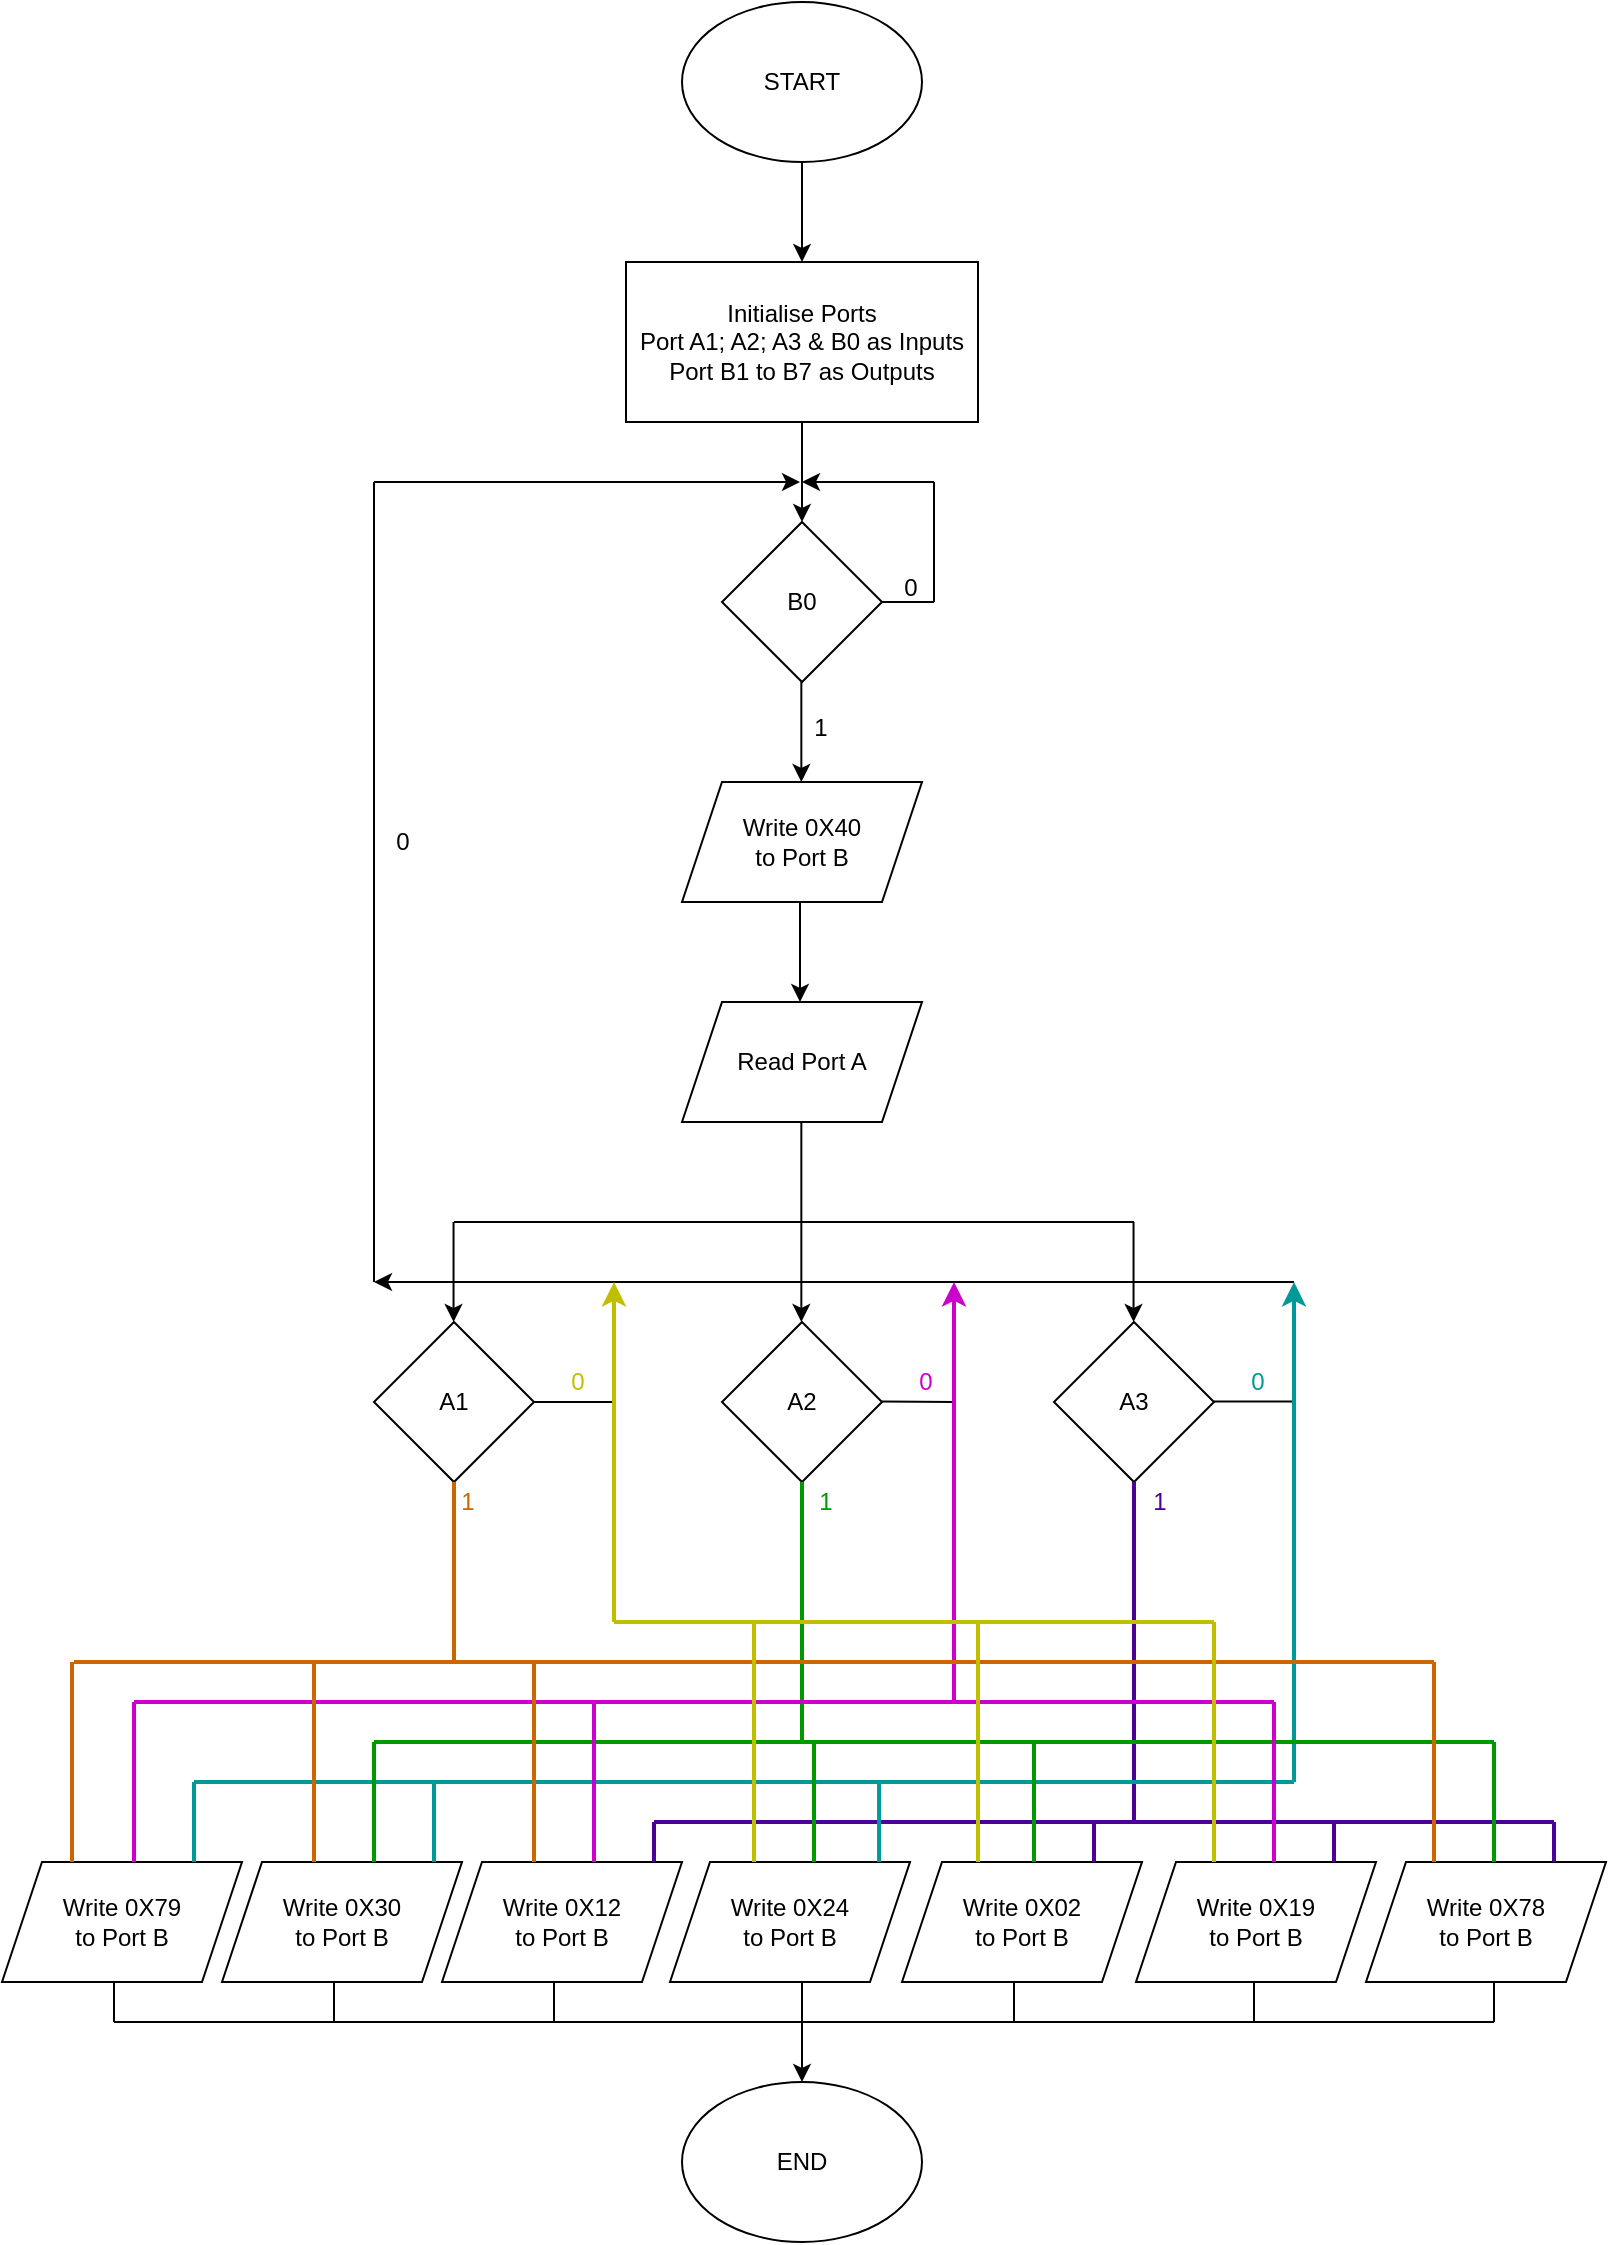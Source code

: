 <mxfile version="15.5.5" type="github">
  <diagram id="2pEouSZ9wKq7gcdtCTwb" name="Page-1">
    <mxGraphModel dx="1422" dy="800" grid="1" gridSize="10" guides="1" tooltips="1" connect="1" arrows="1" fold="1" page="1" pageScale="1" pageWidth="827" pageHeight="1169" math="0" shadow="0">
      <root>
        <mxCell id="0" />
        <mxCell id="1" parent="0" />
        <mxCell id="9st3D3L7WboSmYXunYGg-1" value="START" style="ellipse;whiteSpace=wrap;html=1;" parent="1" vertex="1">
          <mxGeometry x="365" y="25" width="120" height="80" as="geometry" />
        </mxCell>
        <mxCell id="9st3D3L7WboSmYXunYGg-2" value="Initialise Ports&lt;br&gt;Port A1; A2; A3 &amp;amp; B0 as Inputs&lt;br&gt;Port B1 to B7 as Outputs" style="rounded=0;whiteSpace=wrap;html=1;" parent="1" vertex="1">
          <mxGeometry x="337" y="155" width="176" height="80" as="geometry" />
        </mxCell>
        <mxCell id="9st3D3L7WboSmYXunYGg-4" value="B0" style="rhombus;whiteSpace=wrap;html=1;" parent="1" vertex="1">
          <mxGeometry x="385" y="285" width="80" height="80" as="geometry" />
        </mxCell>
        <mxCell id="9st3D3L7WboSmYXunYGg-5" value="Read Port A" style="shape=parallelogram;perimeter=parallelogramPerimeter;whiteSpace=wrap;html=1;fixedSize=1;" parent="1" vertex="1">
          <mxGeometry x="365" y="525" width="120" height="60" as="geometry" />
        </mxCell>
        <mxCell id="9st3D3L7WboSmYXunYGg-6" value="A3" style="rhombus;whiteSpace=wrap;html=1;" parent="1" vertex="1">
          <mxGeometry x="551" y="685" width="80" height="80" as="geometry" />
        </mxCell>
        <mxCell id="9st3D3L7WboSmYXunYGg-7" value="A2" style="rhombus;whiteSpace=wrap;html=1;" parent="1" vertex="1">
          <mxGeometry x="385" y="685" width="80" height="80" as="geometry" />
        </mxCell>
        <mxCell id="9st3D3L7WboSmYXunYGg-8" value="A1" style="rhombus;whiteSpace=wrap;html=1;" parent="1" vertex="1">
          <mxGeometry x="211" y="685" width="80" height="80" as="geometry" />
        </mxCell>
        <mxCell id="9st3D3L7WboSmYXunYGg-9" value="Write 0X78&lt;br&gt;to Port B" style="shape=parallelogram;perimeter=parallelogramPerimeter;whiteSpace=wrap;html=1;fixedSize=1;" parent="1" vertex="1">
          <mxGeometry x="707" y="955" width="120" height="60" as="geometry" />
        </mxCell>
        <mxCell id="9st3D3L7WboSmYXunYGg-10" value="Write 0X19&lt;br&gt;to Port B" style="shape=parallelogram;perimeter=parallelogramPerimeter;whiteSpace=wrap;html=1;fixedSize=1;" parent="1" vertex="1">
          <mxGeometry x="592" y="955" width="120" height="60" as="geometry" />
        </mxCell>
        <mxCell id="9st3D3L7WboSmYXunYGg-11" value="Write 0X02&lt;br&gt;to Port B" style="shape=parallelogram;perimeter=parallelogramPerimeter;whiteSpace=wrap;html=1;fixedSize=1;" parent="1" vertex="1">
          <mxGeometry x="475" y="955" width="120" height="60" as="geometry" />
        </mxCell>
        <mxCell id="9st3D3L7WboSmYXunYGg-12" value="Write 0X24&lt;br&gt;to Port B" style="shape=parallelogram;perimeter=parallelogramPerimeter;whiteSpace=wrap;html=1;fixedSize=1;" parent="1" vertex="1">
          <mxGeometry x="359" y="955" width="120" height="60" as="geometry" />
        </mxCell>
        <mxCell id="9st3D3L7WboSmYXunYGg-13" value="Write 0X12&lt;br&gt;to Port B" style="shape=parallelogram;perimeter=parallelogramPerimeter;whiteSpace=wrap;html=1;fixedSize=1;" parent="1" vertex="1">
          <mxGeometry x="245" y="955" width="120" height="60" as="geometry" />
        </mxCell>
        <mxCell id="9st3D3L7WboSmYXunYGg-14" value="Write 0X30&lt;br&gt;to Port B" style="shape=parallelogram;perimeter=parallelogramPerimeter;whiteSpace=wrap;html=1;fixedSize=1;" parent="1" vertex="1">
          <mxGeometry x="135" y="955" width="120" height="60" as="geometry" />
        </mxCell>
        <mxCell id="9st3D3L7WboSmYXunYGg-15" value="Write 0X79&lt;br&gt;to Port B" style="shape=parallelogram;perimeter=parallelogramPerimeter;whiteSpace=wrap;html=1;fixedSize=1;" parent="1" vertex="1">
          <mxGeometry x="25" y="955" width="120" height="60" as="geometry" />
        </mxCell>
        <mxCell id="9st3D3L7WboSmYXunYGg-16" value="END" style="ellipse;whiteSpace=wrap;html=1;" parent="1" vertex="1">
          <mxGeometry x="365" y="1065" width="120" height="80" as="geometry" />
        </mxCell>
        <mxCell id="9st3D3L7WboSmYXunYGg-17" value="Write 0X40&lt;br&gt;to Port B" style="shape=parallelogram;perimeter=parallelogramPerimeter;whiteSpace=wrap;html=1;fixedSize=1;" parent="1" vertex="1">
          <mxGeometry x="365" y="415" width="120" height="60" as="geometry" />
        </mxCell>
        <mxCell id="9st3D3L7WboSmYXunYGg-18" value="" style="endArrow=classic;html=1;rounded=0;entryX=0.5;entryY=0;entryDx=0;entryDy=0;exitX=0.5;exitY=1;exitDx=0;exitDy=0;" parent="1" source="9st3D3L7WboSmYXunYGg-1" target="9st3D3L7WboSmYXunYGg-2" edge="1">
          <mxGeometry width="50" height="50" relative="1" as="geometry">
            <mxPoint x="425" y="115" as="sourcePoint" />
            <mxPoint x="513" y="195" as="targetPoint" />
          </mxGeometry>
        </mxCell>
        <mxCell id="9st3D3L7WboSmYXunYGg-19" value="" style="endArrow=classic;html=1;rounded=0;entryX=0.5;entryY=0;entryDx=0;entryDy=0;exitX=0.5;exitY=1;exitDx=0;exitDy=0;" parent="1" edge="1">
          <mxGeometry width="50" height="50" relative="1" as="geometry">
            <mxPoint x="425" y="235" as="sourcePoint" />
            <mxPoint x="425" y="285" as="targetPoint" />
          </mxGeometry>
        </mxCell>
        <mxCell id="9st3D3L7WboSmYXunYGg-20" value="" style="endArrow=classic;html=1;rounded=0;entryX=0.5;entryY=0;entryDx=0;entryDy=0;exitX=0.5;exitY=1;exitDx=0;exitDy=0;" parent="1" edge="1">
          <mxGeometry width="50" height="50" relative="1" as="geometry">
            <mxPoint x="424.67" y="365" as="sourcePoint" />
            <mxPoint x="424.67" y="415" as="targetPoint" />
          </mxGeometry>
        </mxCell>
        <mxCell id="9st3D3L7WboSmYXunYGg-21" value="" style="endArrow=classic;html=1;rounded=0;entryX=0.5;entryY=0;entryDx=0;entryDy=0;exitX=0.5;exitY=1;exitDx=0;exitDy=0;" parent="1" edge="1">
          <mxGeometry width="50" height="50" relative="1" as="geometry">
            <mxPoint x="424" y="475" as="sourcePoint" />
            <mxPoint x="424" y="525" as="targetPoint" />
          </mxGeometry>
        </mxCell>
        <mxCell id="9st3D3L7WboSmYXunYGg-22" value="" style="endArrow=classic;html=1;rounded=0;entryX=0.5;entryY=0;entryDx=0;entryDy=0;exitX=0.5;exitY=1;exitDx=0;exitDy=0;" parent="1" edge="1">
          <mxGeometry width="50" height="50" relative="1" as="geometry">
            <mxPoint x="250.77" y="635" as="sourcePoint" />
            <mxPoint x="250.77" y="685" as="targetPoint" />
          </mxGeometry>
        </mxCell>
        <mxCell id="9st3D3L7WboSmYXunYGg-23" value="" style="endArrow=classic;html=1;rounded=0;entryX=0.5;entryY=0;entryDx=0;entryDy=0;exitX=0.5;exitY=1;exitDx=0;exitDy=0;" parent="1" edge="1">
          <mxGeometry width="50" height="50" relative="1" as="geometry">
            <mxPoint x="590.77" y="635" as="sourcePoint" />
            <mxPoint x="590.77" y="685" as="targetPoint" />
          </mxGeometry>
        </mxCell>
        <mxCell id="9st3D3L7WboSmYXunYGg-24" value="" style="endArrow=classic;html=1;rounded=0;entryX=0.5;entryY=0;entryDx=0;entryDy=0;exitX=0.5;exitY=1;exitDx=0;exitDy=0;" parent="1" edge="1">
          <mxGeometry width="50" height="50" relative="1" as="geometry">
            <mxPoint x="424.67" y="635" as="sourcePoint" />
            <mxPoint x="424.67" y="685" as="targetPoint" />
          </mxGeometry>
        </mxCell>
        <mxCell id="9st3D3L7WboSmYXunYGg-26" value="" style="endArrow=none;html=1;rounded=0;" parent="1" edge="1">
          <mxGeometry width="50" height="50" relative="1" as="geometry">
            <mxPoint x="424.67" y="635" as="sourcePoint" />
            <mxPoint x="424.67" y="585" as="targetPoint" />
          </mxGeometry>
        </mxCell>
        <mxCell id="9st3D3L7WboSmYXunYGg-27" value="" style="endArrow=none;html=1;rounded=0;" parent="1" edge="1">
          <mxGeometry width="50" height="50" relative="1" as="geometry">
            <mxPoint x="251" y="635" as="sourcePoint" />
            <mxPoint x="591" y="635" as="targetPoint" />
          </mxGeometry>
        </mxCell>
        <mxCell id="9st3D3L7WboSmYXunYGg-28" value="" style="endArrow=none;html=1;rounded=0;exitX=1;exitY=0.5;exitDx=0;exitDy=0;" parent="1" source="9st3D3L7WboSmYXunYGg-4" edge="1">
          <mxGeometry width="50" height="50" relative="1" as="geometry">
            <mxPoint x="411" y="445" as="sourcePoint" />
            <mxPoint x="491" y="325" as="targetPoint" />
          </mxGeometry>
        </mxCell>
        <mxCell id="9st3D3L7WboSmYXunYGg-29" value="" style="endArrow=none;html=1;rounded=0;" parent="1" edge="1">
          <mxGeometry width="50" height="50" relative="1" as="geometry">
            <mxPoint x="491" y="265" as="sourcePoint" />
            <mxPoint x="491" y="325" as="targetPoint" />
          </mxGeometry>
        </mxCell>
        <mxCell id="9st3D3L7WboSmYXunYGg-30" value="" style="endArrow=classic;html=1;rounded=0;" parent="1" edge="1">
          <mxGeometry width="50" height="50" relative="1" as="geometry">
            <mxPoint x="491" y="265" as="sourcePoint" />
            <mxPoint x="425" y="265" as="targetPoint" />
          </mxGeometry>
        </mxCell>
        <mxCell id="9st3D3L7WboSmYXunYGg-31" value="" style="endArrow=none;html=1;rounded=0;" parent="1" edge="1">
          <mxGeometry width="50" height="50" relative="1" as="geometry">
            <mxPoint x="291" y="725" as="sourcePoint" />
            <mxPoint x="331" y="725" as="targetPoint" />
          </mxGeometry>
        </mxCell>
        <mxCell id="9st3D3L7WboSmYXunYGg-33" value="" style="endArrow=none;html=1;rounded=0;" parent="1" edge="1">
          <mxGeometry width="50" height="50" relative="1" as="geometry">
            <mxPoint x="465" y="724.77" as="sourcePoint" />
            <mxPoint x="501" y="725" as="targetPoint" />
          </mxGeometry>
        </mxCell>
        <mxCell id="9st3D3L7WboSmYXunYGg-34" value="" style="endArrow=none;html=1;rounded=0;" parent="1" edge="1">
          <mxGeometry width="50" height="50" relative="1" as="geometry">
            <mxPoint x="631" y="724.77" as="sourcePoint" />
            <mxPoint x="671.0" y="724.77" as="targetPoint" />
          </mxGeometry>
        </mxCell>
        <mxCell id="9st3D3L7WboSmYXunYGg-38" value="" style="endArrow=classic;html=1;rounded=0;" parent="1" edge="1">
          <mxGeometry width="50" height="50" relative="1" as="geometry">
            <mxPoint x="671" y="665" as="sourcePoint" />
            <mxPoint x="211" y="665" as="targetPoint" />
          </mxGeometry>
        </mxCell>
        <mxCell id="9st3D3L7WboSmYXunYGg-40" value="" style="endArrow=none;html=1;rounded=0;" parent="1" edge="1">
          <mxGeometry width="50" height="50" relative="1" as="geometry">
            <mxPoint x="211" y="665" as="sourcePoint" />
            <mxPoint x="211" y="265" as="targetPoint" />
          </mxGeometry>
        </mxCell>
        <mxCell id="9st3D3L7WboSmYXunYGg-41" value="" style="endArrow=classic;html=1;rounded=0;" parent="1" edge="1">
          <mxGeometry width="50" height="50" relative="1" as="geometry">
            <mxPoint x="211" y="265" as="sourcePoint" />
            <mxPoint x="424" y="265" as="targetPoint" />
          </mxGeometry>
        </mxCell>
        <mxCell id="9st3D3L7WboSmYXunYGg-45" value="" style="endArrow=none;html=1;rounded=0;fillColor=#e1d5e7;strokeColor=#4C0099;strokeWidth=2;" parent="1" edge="1">
          <mxGeometry width="50" height="50" relative="1" as="geometry">
            <mxPoint x="801" y="955" as="sourcePoint" />
            <mxPoint x="801" y="935" as="targetPoint" />
          </mxGeometry>
        </mxCell>
        <mxCell id="9st3D3L7WboSmYXunYGg-46" value="" style="endArrow=none;html=1;rounded=0;fillColor=#e1d5e7;strokeColor=#4C0099;strokeWidth=2;" parent="1" edge="1">
          <mxGeometry width="50" height="50" relative="1" as="geometry">
            <mxPoint x="691" y="955" as="sourcePoint" />
            <mxPoint x="691" y="935" as="targetPoint" />
          </mxGeometry>
        </mxCell>
        <mxCell id="9st3D3L7WboSmYXunYGg-47" value="" style="endArrow=none;html=1;rounded=0;fillColor=#e1d5e7;strokeColor=#4C0099;strokeWidth=2;" parent="1" edge="1">
          <mxGeometry width="50" height="50" relative="1" as="geometry">
            <mxPoint x="571" y="955" as="sourcePoint" />
            <mxPoint x="571" y="935" as="targetPoint" />
          </mxGeometry>
        </mxCell>
        <mxCell id="9st3D3L7WboSmYXunYGg-48" value="" style="endArrow=none;html=1;rounded=0;fillColor=#e1d5e7;strokeColor=#4C0099;strokeWidth=2;" parent="1" edge="1">
          <mxGeometry width="50" height="50" relative="1" as="geometry">
            <mxPoint x="351" y="955" as="sourcePoint" />
            <mxPoint x="351" y="935" as="targetPoint" />
          </mxGeometry>
        </mxCell>
        <mxCell id="9st3D3L7WboSmYXunYGg-49" value="" style="endArrow=none;html=1;rounded=0;strokeWidth=2;fillColor=#e1d5e7;strokeColor=#4C0099;" parent="1" edge="1">
          <mxGeometry width="50" height="50" relative="1" as="geometry">
            <mxPoint x="351" y="935" as="sourcePoint" />
            <mxPoint x="801" y="935" as="targetPoint" />
          </mxGeometry>
        </mxCell>
        <mxCell id="9st3D3L7WboSmYXunYGg-50" value="" style="endArrow=none;html=1;rounded=0;strokeWidth=2;entryX=0.5;entryY=1;entryDx=0;entryDy=0;fillColor=#e1d5e7;strokeColor=#4C0099;" parent="1" target="9st3D3L7WboSmYXunYGg-6" edge="1">
          <mxGeometry width="50" height="50" relative="1" as="geometry">
            <mxPoint x="591" y="935" as="sourcePoint" />
            <mxPoint x="651" y="855" as="targetPoint" />
          </mxGeometry>
        </mxCell>
        <mxCell id="9st3D3L7WboSmYXunYGg-51" value="" style="endArrow=none;html=1;rounded=0;strokeWidth=2;fillColor=#dae8fc;strokeColor=#009999;" parent="1" edge="1">
          <mxGeometry width="50" height="50" relative="1" as="geometry">
            <mxPoint x="463.53" y="955" as="sourcePoint" />
            <mxPoint x="463.53" y="915" as="targetPoint" />
          </mxGeometry>
        </mxCell>
        <mxCell id="9st3D3L7WboSmYXunYGg-52" value="" style="endArrow=none;html=1;rounded=0;strokeWidth=2;fillColor=#dae8fc;strokeColor=#009999;" parent="1" edge="1">
          <mxGeometry width="50" height="50" relative="1" as="geometry">
            <mxPoint x="241" y="955" as="sourcePoint" />
            <mxPoint x="241" y="915" as="targetPoint" />
            <Array as="points">
              <mxPoint x="241" y="935" />
            </Array>
          </mxGeometry>
        </mxCell>
        <mxCell id="9st3D3L7WboSmYXunYGg-53" value="" style="endArrow=none;html=1;rounded=0;strokeWidth=2;fillColor=#dae8fc;strokeColor=#009999;" parent="1" edge="1">
          <mxGeometry width="50" height="50" relative="1" as="geometry">
            <mxPoint x="121" y="955" as="sourcePoint" />
            <mxPoint x="121" y="915" as="targetPoint" />
          </mxGeometry>
        </mxCell>
        <mxCell id="9st3D3L7WboSmYXunYGg-54" value="" style="endArrow=none;html=1;rounded=0;strokeWidth=2;fillColor=#dae8fc;strokeColor=#009999;" parent="1" edge="1">
          <mxGeometry width="50" height="50" relative="1" as="geometry">
            <mxPoint x="121" y="915" as="sourcePoint" />
            <mxPoint x="671" y="915" as="targetPoint" />
          </mxGeometry>
        </mxCell>
        <mxCell id="9st3D3L7WboSmYXunYGg-55" value="" style="endArrow=none;html=1;rounded=0;strokeWidth=2;fillColor=#dae8fc;strokeColor=#009999;" parent="1" edge="1">
          <mxGeometry width="50" height="50" relative="1" as="geometry">
            <mxPoint x="671" y="915" as="sourcePoint" />
            <mxPoint x="671" y="725" as="targetPoint" />
            <Array as="points" />
          </mxGeometry>
        </mxCell>
        <mxCell id="9st3D3L7WboSmYXunYGg-56" value="" style="endArrow=none;html=1;rounded=0;strokeWidth=2;fillColor=#d5e8d4;strokeColor=#009900;" parent="1" edge="1">
          <mxGeometry width="50" height="50" relative="1" as="geometry">
            <mxPoint x="771" y="955" as="sourcePoint" />
            <mxPoint x="771" y="895" as="targetPoint" />
          </mxGeometry>
        </mxCell>
        <mxCell id="9st3D3L7WboSmYXunYGg-57" value="" style="endArrow=none;html=1;rounded=0;strokeWidth=2;fillColor=#d5e8d4;strokeColor=#009900;" parent="1" edge="1">
          <mxGeometry width="50" height="50" relative="1" as="geometry">
            <mxPoint x="541" y="955" as="sourcePoint" />
            <mxPoint x="541" y="895" as="targetPoint" />
          </mxGeometry>
        </mxCell>
        <mxCell id="9st3D3L7WboSmYXunYGg-58" value="" style="endArrow=none;html=1;rounded=0;strokeWidth=2;fillColor=#d5e8d4;strokeColor=#009900;" parent="1" edge="1">
          <mxGeometry width="50" height="50" relative="1" as="geometry">
            <mxPoint x="431" y="955" as="sourcePoint" />
            <mxPoint x="431" y="895" as="targetPoint" />
          </mxGeometry>
        </mxCell>
        <mxCell id="9st3D3L7WboSmYXunYGg-59" value="" style="endArrow=none;html=1;rounded=0;strokeWidth=2;fillColor=#d5e8d4;strokeColor=#009900;" parent="1" edge="1">
          <mxGeometry width="50" height="50" relative="1" as="geometry">
            <mxPoint x="211" y="955" as="sourcePoint" />
            <mxPoint x="211" y="895" as="targetPoint" />
          </mxGeometry>
        </mxCell>
        <mxCell id="9st3D3L7WboSmYXunYGg-60" value="" style="endArrow=none;html=1;rounded=0;strokeWidth=2;fillColor=#d5e8d4;strokeColor=#009900;" parent="1" edge="1">
          <mxGeometry width="50" height="50" relative="1" as="geometry">
            <mxPoint x="211" y="895" as="sourcePoint" />
            <mxPoint x="771" y="895" as="targetPoint" />
          </mxGeometry>
        </mxCell>
        <mxCell id="9st3D3L7WboSmYXunYGg-61" value="" style="endArrow=none;html=1;rounded=0;strokeWidth=2;entryX=0.5;entryY=1;entryDx=0;entryDy=0;fillColor=#d5e8d4;strokeColor=#009900;" parent="1" target="9st3D3L7WboSmYXunYGg-7" edge="1">
          <mxGeometry width="50" height="50" relative="1" as="geometry">
            <mxPoint x="425" y="895" as="sourcePoint" />
            <mxPoint x="461" y="825" as="targetPoint" />
          </mxGeometry>
        </mxCell>
        <mxCell id="9st3D3L7WboSmYXunYGg-63" value="" style="endArrow=none;html=1;rounded=0;strokeWidth=2;fillColor=#ffe6cc;strokeColor=#CC00CC;" parent="1" edge="1">
          <mxGeometry width="50" height="50" relative="1" as="geometry">
            <mxPoint x="91" y="955" as="sourcePoint" />
            <mxPoint x="91" y="875" as="targetPoint" />
          </mxGeometry>
        </mxCell>
        <mxCell id="9st3D3L7WboSmYXunYGg-64" value="" style="endArrow=none;html=1;rounded=0;strokeWidth=2;fillColor=#ffe6cc;strokeColor=#CC00CC;" parent="1" edge="1">
          <mxGeometry width="50" height="50" relative="1" as="geometry">
            <mxPoint x="321" y="955" as="sourcePoint" />
            <mxPoint x="321" y="875" as="targetPoint" />
          </mxGeometry>
        </mxCell>
        <mxCell id="9st3D3L7WboSmYXunYGg-65" value="" style="endArrow=none;html=1;rounded=0;strokeWidth=2;fillColor=#ffe6cc;strokeColor=#CC00CC;" parent="1" edge="1">
          <mxGeometry width="50" height="50" relative="1" as="geometry">
            <mxPoint x="661" y="955" as="sourcePoint" />
            <mxPoint x="661" y="875" as="targetPoint" />
          </mxGeometry>
        </mxCell>
        <mxCell id="9st3D3L7WboSmYXunYGg-68" value="" style="endArrow=none;html=1;rounded=0;strokeColor=#CC00CC;strokeWidth=2;" parent="1" edge="1">
          <mxGeometry width="50" height="50" relative="1" as="geometry">
            <mxPoint x="91" y="875" as="sourcePoint" />
            <mxPoint x="661" y="875" as="targetPoint" />
          </mxGeometry>
        </mxCell>
        <mxCell id="9st3D3L7WboSmYXunYGg-69" value="" style="endArrow=none;html=1;rounded=0;strokeColor=#CC00CC;strokeWidth=2;" parent="1" edge="1">
          <mxGeometry width="50" height="50" relative="1" as="geometry">
            <mxPoint x="501" y="875" as="sourcePoint" />
            <mxPoint x="501" y="725" as="targetPoint" />
          </mxGeometry>
        </mxCell>
        <mxCell id="9st3D3L7WboSmYXunYGg-70" value="" style="endArrow=none;html=1;rounded=0;strokeColor=#CC6600;strokeWidth=2;fillColor=#ffe6cc;" parent="1" edge="1">
          <mxGeometry width="50" height="50" relative="1" as="geometry">
            <mxPoint x="60" y="955" as="sourcePoint" />
            <mxPoint x="60" y="855" as="targetPoint" />
          </mxGeometry>
        </mxCell>
        <mxCell id="9st3D3L7WboSmYXunYGg-71" value="" style="endArrow=none;html=1;rounded=0;strokeColor=#CC6600;strokeWidth=2;fillColor=#ffe6cc;" parent="1" edge="1">
          <mxGeometry width="50" height="50" relative="1" as="geometry">
            <mxPoint x="181" y="955" as="sourcePoint" />
            <mxPoint x="181" y="855" as="targetPoint" />
          </mxGeometry>
        </mxCell>
        <mxCell id="9st3D3L7WboSmYXunYGg-72" value="" style="endArrow=none;html=1;rounded=0;strokeColor=#CC6600;strokeWidth=2;fillColor=#ffe6cc;" parent="1" edge="1">
          <mxGeometry width="50" height="50" relative="1" as="geometry">
            <mxPoint x="291" y="955" as="sourcePoint" />
            <mxPoint x="291" y="855" as="targetPoint" />
          </mxGeometry>
        </mxCell>
        <mxCell id="9st3D3L7WboSmYXunYGg-73" value="" style="endArrow=none;html=1;rounded=0;strokeColor=#CC6600;strokeWidth=2;fillColor=#ffe6cc;" parent="1" edge="1">
          <mxGeometry width="50" height="50" relative="1" as="geometry">
            <mxPoint x="741" y="955" as="sourcePoint" />
            <mxPoint x="741" y="855" as="targetPoint" />
          </mxGeometry>
        </mxCell>
        <mxCell id="9st3D3L7WboSmYXunYGg-74" value="" style="endArrow=none;html=1;rounded=0;strokeColor=#CC6600;strokeWidth=2;fillColor=#ffe6cc;" parent="1" edge="1">
          <mxGeometry width="50" height="50" relative="1" as="geometry">
            <mxPoint x="61" y="855" as="sourcePoint" />
            <mxPoint x="741" y="855" as="targetPoint" />
          </mxGeometry>
        </mxCell>
        <mxCell id="9st3D3L7WboSmYXunYGg-75" value="" style="endArrow=none;html=1;rounded=0;strokeColor=#CC6600;strokeWidth=2;fillColor=#ffe6cc;entryX=0.5;entryY=1;entryDx=0;entryDy=0;" parent="1" target="9st3D3L7WboSmYXunYGg-8" edge="1">
          <mxGeometry width="50" height="50" relative="1" as="geometry">
            <mxPoint x="251" y="855" as="sourcePoint" />
            <mxPoint x="461" y="825" as="targetPoint" />
          </mxGeometry>
        </mxCell>
        <mxCell id="9st3D3L7WboSmYXunYGg-76" value="" style="endArrow=none;html=1;rounded=0;strokeColor=#BFBF00;strokeWidth=2;fillColor=#fff2cc;" parent="1" edge="1">
          <mxGeometry width="50" height="50" relative="1" as="geometry">
            <mxPoint x="401" y="955" as="sourcePoint" />
            <mxPoint x="401" y="835" as="targetPoint" />
          </mxGeometry>
        </mxCell>
        <mxCell id="9st3D3L7WboSmYXunYGg-77" value="" style="endArrow=none;html=1;rounded=0;strokeColor=#BFBF00;strokeWidth=2;" parent="1" edge="1">
          <mxGeometry width="50" height="50" relative="1" as="geometry">
            <mxPoint x="513" y="955" as="sourcePoint" />
            <mxPoint x="513" y="835" as="targetPoint" />
          </mxGeometry>
        </mxCell>
        <mxCell id="9st3D3L7WboSmYXunYGg-78" value="" style="endArrow=none;html=1;rounded=0;strokeColor=#BFBF00;strokeWidth=2;" parent="1" edge="1">
          <mxGeometry width="50" height="50" relative="1" as="geometry">
            <mxPoint x="631" y="955" as="sourcePoint" />
            <mxPoint x="631" y="835" as="targetPoint" />
          </mxGeometry>
        </mxCell>
        <mxCell id="9st3D3L7WboSmYXunYGg-79" value="" style="endArrow=none;html=1;rounded=0;strokeColor=#BFBF00;strokeWidth=2;" parent="1" edge="1">
          <mxGeometry width="50" height="50" relative="1" as="geometry">
            <mxPoint x="331" y="835" as="sourcePoint" />
            <mxPoint x="631" y="835" as="targetPoint" />
          </mxGeometry>
        </mxCell>
        <mxCell id="9st3D3L7WboSmYXunYGg-80" value="" style="endArrow=none;html=1;rounded=0;strokeColor=#BFBF00;strokeWidth=2;" parent="1" edge="1">
          <mxGeometry width="50" height="50" relative="1" as="geometry">
            <mxPoint x="331" y="725" as="sourcePoint" />
            <mxPoint x="331" y="835" as="targetPoint" />
          </mxGeometry>
        </mxCell>
        <mxCell id="9st3D3L7WboSmYXunYGg-81" value="&lt;font color=&quot;#cc6600&quot;&gt;1&lt;/font&gt;" style="text;html=1;strokeColor=none;fillColor=none;align=center;verticalAlign=middle;whiteSpace=wrap;rounded=0;" parent="1" vertex="1">
          <mxGeometry x="245" y="765" width="26" height="20" as="geometry" />
        </mxCell>
        <mxCell id="9st3D3L7WboSmYXunYGg-82" value="&lt;font color=&quot;#bfbf00&quot;&gt;0&lt;/font&gt;" style="text;html=1;strokeColor=none;fillColor=none;align=center;verticalAlign=middle;whiteSpace=wrap;rounded=0;fontColor=#CC6600;" parent="1" vertex="1">
          <mxGeometry x="301" y="705" width="24" height="20" as="geometry" />
        </mxCell>
        <mxCell id="9st3D3L7WboSmYXunYGg-83" value="&lt;font color=&quot;#009900&quot;&gt;1&lt;/font&gt;" style="text;html=1;strokeColor=none;fillColor=none;align=center;verticalAlign=middle;whiteSpace=wrap;rounded=0;fontColor=#CC6600;" parent="1" vertex="1">
          <mxGeometry x="425" y="765" width="24" height="20" as="geometry" />
        </mxCell>
        <mxCell id="9st3D3L7WboSmYXunYGg-84" value="&lt;font color=&quot;#cc00cc&quot;&gt;0&lt;/font&gt;" style="text;html=1;strokeColor=none;fillColor=none;align=center;verticalAlign=middle;whiteSpace=wrap;rounded=0;fontColor=#CC6600;" parent="1" vertex="1">
          <mxGeometry x="475" y="705" width="24" height="20" as="geometry" />
        </mxCell>
        <mxCell id="9st3D3L7WboSmYXunYGg-85" value="&lt;font color=&quot;#009999&quot;&gt;0&lt;/font&gt;" style="text;html=1;strokeColor=none;fillColor=none;align=center;verticalAlign=middle;whiteSpace=wrap;rounded=0;fontColor=#CC6600;" parent="1" vertex="1">
          <mxGeometry x="641" y="705" width="24" height="20" as="geometry" />
        </mxCell>
        <mxCell id="9st3D3L7WboSmYXunYGg-86" value="&lt;font color=&quot;#4c0099&quot;&gt;1&lt;/font&gt;" style="text;html=1;strokeColor=none;fillColor=none;align=center;verticalAlign=middle;whiteSpace=wrap;rounded=0;fontColor=#CC6600;" parent="1" vertex="1">
          <mxGeometry x="592" y="765" width="24" height="20" as="geometry" />
        </mxCell>
        <mxCell id="9st3D3L7WboSmYXunYGg-87" value="" style="endArrow=classic;html=1;rounded=0;fontColor=#009999;strokeColor=#BFBF00;strokeWidth=2;" parent="1" edge="1">
          <mxGeometry width="50" height="50" relative="1" as="geometry">
            <mxPoint x="331" y="725" as="sourcePoint" />
            <mxPoint x="331" y="665" as="targetPoint" />
          </mxGeometry>
        </mxCell>
        <mxCell id="9st3D3L7WboSmYXunYGg-88" value="" style="endArrow=classic;html=1;rounded=0;fontColor=#009999;strokeColor=#CC00CC;strokeWidth=2;" parent="1" edge="1">
          <mxGeometry width="50" height="50" relative="1" as="geometry">
            <mxPoint x="501" y="725" as="sourcePoint" />
            <mxPoint x="501" y="665" as="targetPoint" />
            <Array as="points">
              <mxPoint x="501" y="695" />
            </Array>
          </mxGeometry>
        </mxCell>
        <mxCell id="9st3D3L7WboSmYXunYGg-89" value="" style="endArrow=classic;html=1;rounded=0;fontColor=#009999;strokeColor=#009999;strokeWidth=2;" parent="1" edge="1">
          <mxGeometry width="50" height="50" relative="1" as="geometry">
            <mxPoint x="671" y="725" as="sourcePoint" />
            <mxPoint x="671" y="665" as="targetPoint" />
          </mxGeometry>
        </mxCell>
        <mxCell id="9st3D3L7WboSmYXunYGg-90" value="" style="endArrow=classic;html=1;rounded=0;fontColor=#009999;strokeColor=#000000;strokeWidth=1;" parent="1" edge="1">
          <mxGeometry width="50" height="50" relative="1" as="geometry">
            <mxPoint x="425" y="1035" as="sourcePoint" />
            <mxPoint x="425" y="1065" as="targetPoint" />
            <Array as="points" />
          </mxGeometry>
        </mxCell>
        <mxCell id="9st3D3L7WboSmYXunYGg-95" value="" style="endArrow=none;html=1;rounded=0;fontColor=#009999;strokeColor=#000000;strokeWidth=1;" parent="1" edge="1">
          <mxGeometry width="50" height="50" relative="1" as="geometry">
            <mxPoint x="425" y="1035" as="sourcePoint" />
            <mxPoint x="425" y="1015" as="targetPoint" />
            <Array as="points">
              <mxPoint x="425" y="1025" />
            </Array>
          </mxGeometry>
        </mxCell>
        <mxCell id="9st3D3L7WboSmYXunYGg-96" value="" style="endArrow=none;html=1;rounded=0;fontColor=#009999;strokeColor=#000000;strokeWidth=1;" parent="1" edge="1">
          <mxGeometry width="50" height="50" relative="1" as="geometry">
            <mxPoint x="81" y="1035" as="sourcePoint" />
            <mxPoint x="81" y="1015" as="targetPoint" />
            <Array as="points">
              <mxPoint x="81" y="1025" />
            </Array>
          </mxGeometry>
        </mxCell>
        <mxCell id="9st3D3L7WboSmYXunYGg-97" value="" style="endArrow=none;html=1;rounded=0;fontColor=#009999;strokeColor=#000000;strokeWidth=1;" parent="1" edge="1">
          <mxGeometry width="50" height="50" relative="1" as="geometry">
            <mxPoint x="191" y="1035" as="sourcePoint" />
            <mxPoint x="191" y="1015" as="targetPoint" />
            <Array as="points">
              <mxPoint x="191" y="1025" />
            </Array>
          </mxGeometry>
        </mxCell>
        <mxCell id="9st3D3L7WboSmYXunYGg-98" value="" style="endArrow=none;html=1;rounded=0;fontColor=#009999;strokeColor=#000000;strokeWidth=1;" parent="1" edge="1">
          <mxGeometry width="50" height="50" relative="1" as="geometry">
            <mxPoint x="301" y="1035" as="sourcePoint" />
            <mxPoint x="301" y="1015" as="targetPoint" />
            <Array as="points">
              <mxPoint x="301" y="1025" />
            </Array>
          </mxGeometry>
        </mxCell>
        <mxCell id="9st3D3L7WboSmYXunYGg-99" value="" style="endArrow=none;html=1;rounded=0;fontColor=#009999;strokeColor=#000000;strokeWidth=1;" parent="1" edge="1">
          <mxGeometry width="50" height="50" relative="1" as="geometry">
            <mxPoint x="531" y="1035" as="sourcePoint" />
            <mxPoint x="531" y="1015" as="targetPoint" />
            <Array as="points">
              <mxPoint x="531" y="1025" />
            </Array>
          </mxGeometry>
        </mxCell>
        <mxCell id="9st3D3L7WboSmYXunYGg-100" value="" style="endArrow=none;html=1;rounded=0;fontColor=#009999;strokeColor=#000000;strokeWidth=1;" parent="1" edge="1">
          <mxGeometry width="50" height="50" relative="1" as="geometry">
            <mxPoint x="651" y="1035" as="sourcePoint" />
            <mxPoint x="651" y="1015" as="targetPoint" />
            <Array as="points">
              <mxPoint x="651" y="1025" />
            </Array>
          </mxGeometry>
        </mxCell>
        <mxCell id="9st3D3L7WboSmYXunYGg-101" value="" style="endArrow=none;html=1;rounded=0;fontColor=#009999;strokeColor=#000000;strokeWidth=1;" parent="1" edge="1">
          <mxGeometry width="50" height="50" relative="1" as="geometry">
            <mxPoint x="771" y="1035" as="sourcePoint" />
            <mxPoint x="771" y="1015" as="targetPoint" />
            <Array as="points">
              <mxPoint x="771" y="1025" />
            </Array>
          </mxGeometry>
        </mxCell>
        <mxCell id="9st3D3L7WboSmYXunYGg-102" value="" style="endArrow=none;html=1;rounded=0;fontColor=#009999;strokeColor=#000000;strokeWidth=1;" parent="1" edge="1">
          <mxGeometry width="50" height="50" relative="1" as="geometry">
            <mxPoint x="81" y="1035" as="sourcePoint" />
            <mxPoint x="771" y="1035" as="targetPoint" />
          </mxGeometry>
        </mxCell>
        <mxCell id="BhMS0JDoZwQDwW2WqtWu-2" value="0" style="text;html=1;strokeColor=none;fillColor=none;align=center;verticalAlign=middle;whiteSpace=wrap;rounded=0;" vertex="1" parent="1">
          <mxGeometry x="211" y="437.5" width="29" height="15" as="geometry" />
        </mxCell>
        <mxCell id="BhMS0JDoZwQDwW2WqtWu-3" value="0" style="text;html=1;strokeColor=none;fillColor=none;align=center;verticalAlign=middle;whiteSpace=wrap;rounded=0;" vertex="1" parent="1">
          <mxGeometry x="465" y="310" width="29" height="15" as="geometry" />
        </mxCell>
        <mxCell id="BhMS0JDoZwQDwW2WqtWu-4" value="1" style="text;html=1;strokeColor=none;fillColor=none;align=center;verticalAlign=middle;whiteSpace=wrap;rounded=0;" vertex="1" parent="1">
          <mxGeometry x="420" y="380" width="29" height="15" as="geometry" />
        </mxCell>
      </root>
    </mxGraphModel>
  </diagram>
</mxfile>
